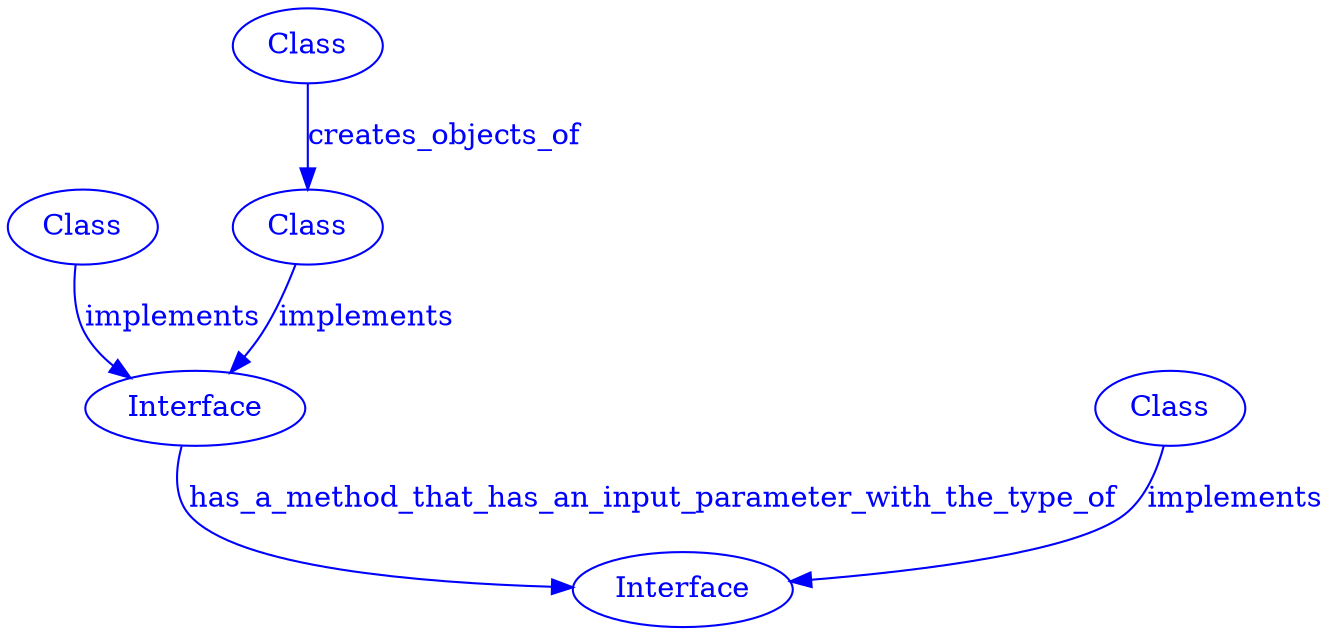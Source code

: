 digraph SubdueGraph {
  1 [label="Class",color=blue,fontcolor=blue];
  2 [label="Class",color=blue,fontcolor=blue];
  4 [label="Interface",color=blue,fontcolor=blue];
  9 [label="Class",color=blue,fontcolor=blue];
  11 [label="Class",color=blue,fontcolor=blue];
  12 [label="Interface",color=blue,fontcolor=blue];
  1 -> 12 [label="implements",color=blue,fontcolor=blue];
  2 -> 4 [label="implements",color=blue,fontcolor=blue];
  11 -> 12 [label="implements",color=blue,fontcolor=blue];
  9 -> 11 [label="creates_objects_of",color=blue,fontcolor=blue];
  12 -> 4 [label="has_a_method_that_has_an_input_parameter_with_the_type_of",color=blue,fontcolor=blue];
}
